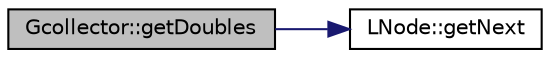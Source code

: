 digraph "Gcollector::getDoubles"
{
 // INTERACTIVE_SVG=YES
 // LATEX_PDF_SIZE
  edge [fontname="Helvetica",fontsize="10",labelfontname="Helvetica",labelfontsize="10"];
  node [fontname="Helvetica",fontsize="10",shape=record];
  rankdir="LR";
  Node1 [label="Gcollector::getDoubles",height=0.2,width=0.4,color="black", fillcolor="grey75", style="filled", fontcolor="black",tooltip=" "];
  Node1 -> Node2 [color="midnightblue",fontsize="10",style="solid",fontname="Helvetica"];
  Node2 [label="LNode::getNext",height=0.2,width=0.4,color="black", fillcolor="white", style="filled",URL="$classLNode.html#ad910b1e5417b9e879e448d7d85976d46",tooltip=" "];
}
